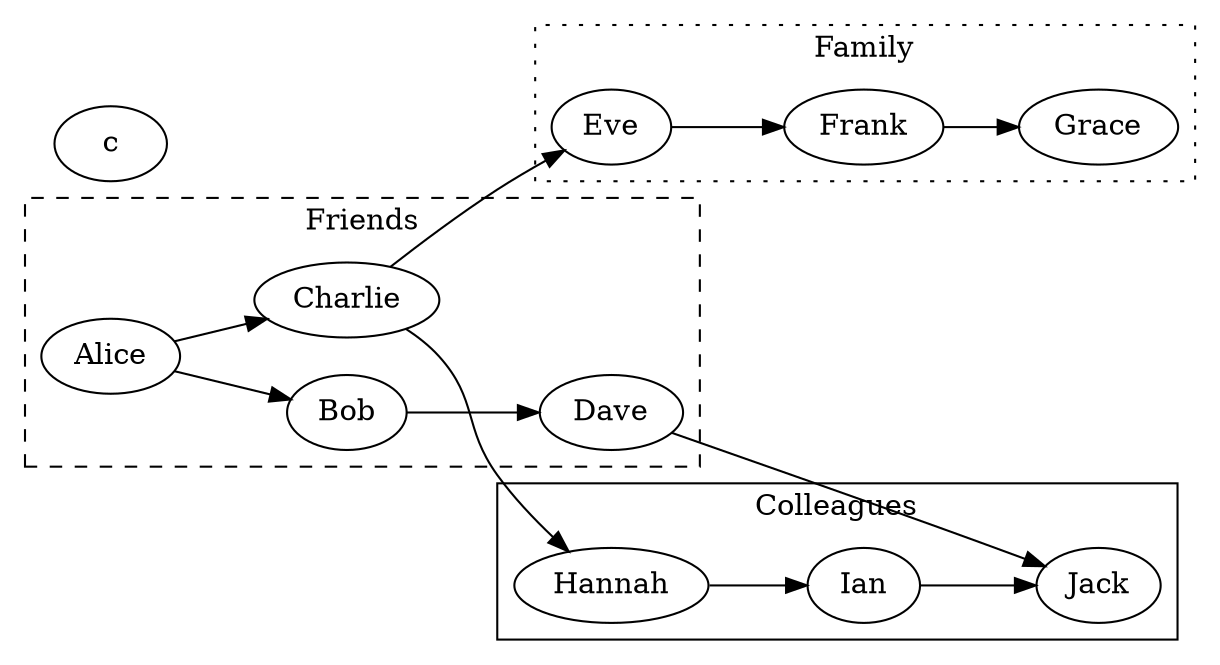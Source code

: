 digraph SocialNetwork {
    rankdir=LR; // Left to right layout
    node [shape=ellipse]; // Default node shape

    // Subgraph for Friends
    subgraph cluster_friends {
        label = "Friends";
        Alice;
        Bob;
        Charlie;
        Dave;
        style=dashed;
    }

    // Subgraph for Family
    subgraph cluster_family {
        label = "Family";
        Eve;
        Frank;
        Grace;
        style=dotted;
    }

    // Subgraph for Colleagues
    subgraph cluster_colleagues {
        label = "Colleagues";
        Hannah;
        Ian;
        Jack;
        style=solid;
    }c

    // Edges between nodes
    Alice -> Bob;
    Alice -> Charlie;
    Bob -> Dave;
    Charlie -> Eve;
    Eve -> Frank;
    Frank -> Grace;
    Hannah -> Ian;
    Ian -> Jack;
    
    // Interconnections
    Charlie -> Hannah;
    Dave -> Jack;
}
